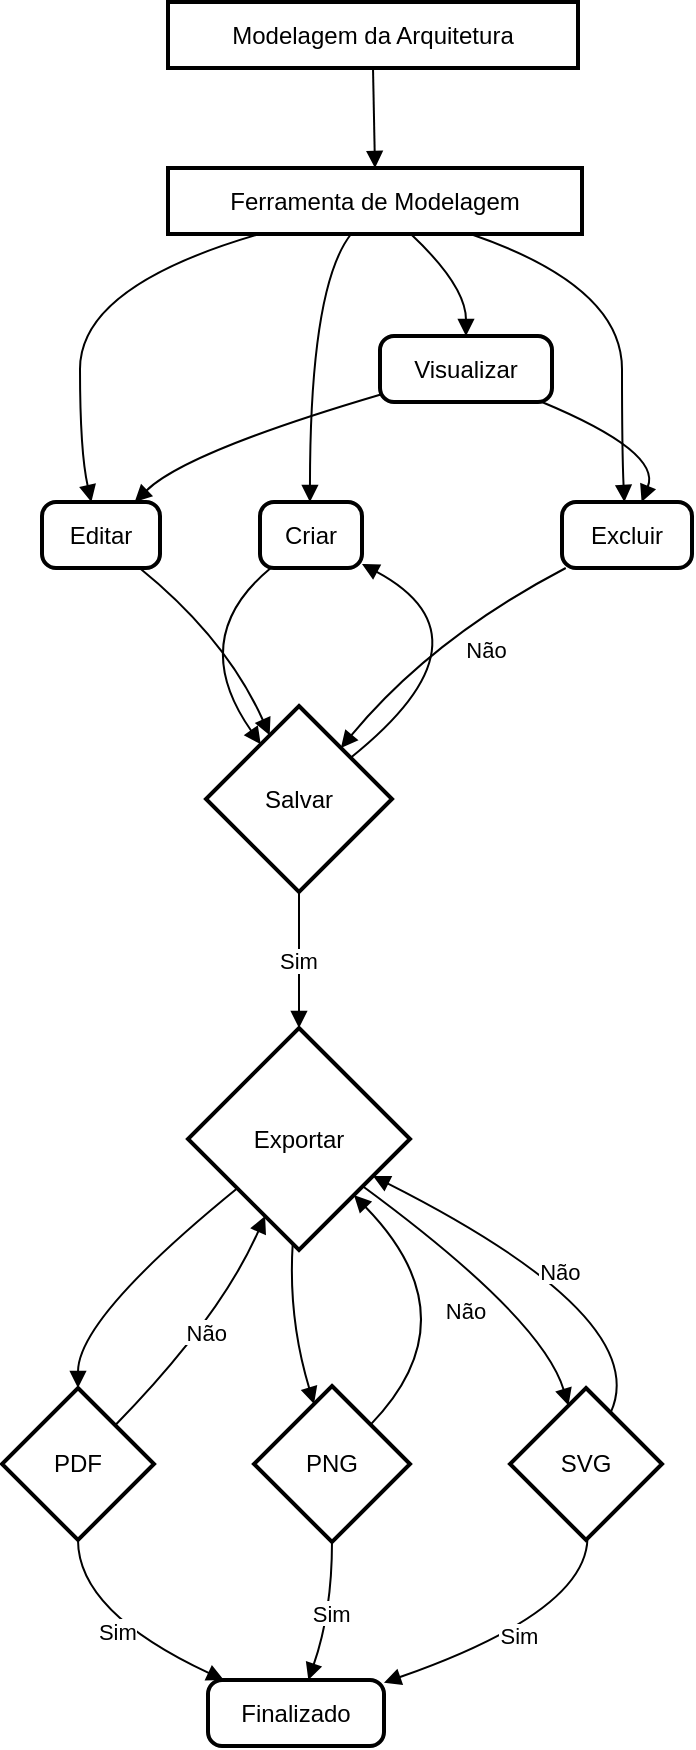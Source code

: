 <mxfile version="24.5.5" type="github">
  <diagram name="Página-1" id="Pk3rWDR9IbhghHE1BtO2">
    <mxGraphModel>
      <root>
        <mxCell id="0" />
        <mxCell id="1" parent="0" />
        <mxCell id="2" value="Modelagem da Arquitetura" style="whiteSpace=wrap;strokeWidth=2;" vertex="1" parent="1">
          <mxGeometry x="83" width="205" height="33" as="geometry" />
        </mxCell>
        <mxCell id="3" value="Ferramenta de Modelagem" style="whiteSpace=wrap;strokeWidth=2;" vertex="1" parent="1">
          <mxGeometry x="83" y="83" width="207" height="33" as="geometry" />
        </mxCell>
        <mxCell id="4" value="Criar" style="rounded=1;absoluteArcSize=1;arcSize=14;whiteSpace=wrap;strokeWidth=2;" vertex="1" parent="1">
          <mxGeometry x="129" y="250" width="51" height="33" as="geometry" />
        </mxCell>
        <mxCell id="5" value="Editar" style="rounded=1;absoluteArcSize=1;arcSize=14;whiteSpace=wrap;strokeWidth=2;" vertex="1" parent="1">
          <mxGeometry x="20" y="250" width="59" height="33" as="geometry" />
        </mxCell>
        <mxCell id="6" value="Excluir" style="rounded=1;absoluteArcSize=1;arcSize=14;whiteSpace=wrap;strokeWidth=2;" vertex="1" parent="1">
          <mxGeometry x="280" y="250" width="65" height="33" as="geometry" />
        </mxCell>
        <mxCell id="7" value="Visualizar" style="rounded=1;absoluteArcSize=1;arcSize=14;whiteSpace=wrap;strokeWidth=2;" vertex="1" parent="1">
          <mxGeometry x="189" y="167" width="86" height="33" as="geometry" />
        </mxCell>
        <mxCell id="8" value="Salvar" style="rhombus;strokeWidth=2;whiteSpace=wrap;" vertex="1" parent="1">
          <mxGeometry x="102" y="352" width="93" height="93" as="geometry" />
        </mxCell>
        <mxCell id="9" value="Exportar" style="rhombus;strokeWidth=2;whiteSpace=wrap;" vertex="1" parent="1">
          <mxGeometry x="93" y="513" width="111" height="111" as="geometry" />
        </mxCell>
        <mxCell id="10" value="PDF" style="rhombus;strokeWidth=2;whiteSpace=wrap;" vertex="1" parent="1">
          <mxGeometry y="693" width="76" height="76" as="geometry" />
        </mxCell>
        <mxCell id="11" value="PNG" style="rhombus;strokeWidth=2;whiteSpace=wrap;" vertex="1" parent="1">
          <mxGeometry x="126" y="692" width="78" height="78" as="geometry" />
        </mxCell>
        <mxCell id="12" value="SVG" style="rhombus;strokeWidth=2;whiteSpace=wrap;" vertex="1" parent="1">
          <mxGeometry x="254" y="693" width="76" height="76" as="geometry" />
        </mxCell>
        <mxCell id="13" value="Finalizado" style="rounded=1;absoluteArcSize=1;arcSize=14;whiteSpace=wrap;strokeWidth=2;" vertex="1" parent="1">
          <mxGeometry x="103" y="839" width="88" height="33" as="geometry" />
        </mxCell>
        <mxCell id="14" value="" style="curved=1;startArrow=none;endArrow=block;exitX=0.5;exitY=1.01;entryX=0.5;entryY=0.01;" edge="1" parent="1" source="2" target="3">
          <mxGeometry relative="1" as="geometry">
            <Array as="points" />
          </mxGeometry>
        </mxCell>
        <mxCell id="15" value="" style="curved=1;startArrow=none;endArrow=block;exitX=0.44;exitY=1.02;entryX=0.49;entryY=0.01;" edge="1" parent="1" source="3" target="4">
          <mxGeometry relative="1" as="geometry">
            <Array as="points">
              <mxPoint x="154" y="142" />
            </Array>
          </mxGeometry>
        </mxCell>
        <mxCell id="16" value="" style="curved=1;startArrow=none;endArrow=block;exitX=0.21;exitY=1.02;entryX=0.42;entryY=0.01;" edge="1" parent="1" source="3" target="5">
          <mxGeometry relative="1" as="geometry">
            <Array as="points">
              <mxPoint x="39" y="142" />
              <mxPoint x="39" y="225" />
            </Array>
          </mxGeometry>
        </mxCell>
        <mxCell id="17" value="" style="curved=1;startArrow=none;endArrow=block;exitX=0.74;exitY=1.02;entryX=0.48;entryY=0.01;" edge="1" parent="1" source="3" target="6">
          <mxGeometry relative="1" as="geometry">
            <Array as="points">
              <mxPoint x="310" y="142" />
              <mxPoint x="310" y="225" />
            </Array>
          </mxGeometry>
        </mxCell>
        <mxCell id="18" value="" style="curved=1;startArrow=none;endArrow=block;exitX=0.59;exitY=1.02;entryX=0.5;entryY=-0.01;" edge="1" parent="1" source="3" target="7">
          <mxGeometry relative="1" as="geometry">
            <Array as="points">
              <mxPoint x="232" y="142" />
            </Array>
          </mxGeometry>
        </mxCell>
        <mxCell id="19" value="" style="curved=1;startArrow=none;endArrow=block;exitX=0.09;exitY=1.02;entryX=0.15;entryY=0;" edge="1" parent="1" source="4" target="8">
          <mxGeometry relative="1" as="geometry">
            <Array as="points">
              <mxPoint x="92" y="318" />
            </Array>
          </mxGeometry>
        </mxCell>
        <mxCell id="20" value="Sim" style="curved=1;startArrow=none;endArrow=block;exitX=0.5;exitY=1;entryX=0.5;entryY=0;" edge="1" parent="1" source="8" target="9">
          <mxGeometry relative="1" as="geometry">
            <Array as="points" />
          </mxGeometry>
        </mxCell>
        <mxCell id="21" value="Não" style="curved=1;startArrow=none;endArrow=block;exitX=1;exitY=0.1;entryX=0.99;entryY=0.93;" edge="1" parent="1" source="8" target="4">
          <mxGeometry relative="1" as="geometry">
            <Array as="points">
              <mxPoint x="249" y="318" />
            </Array>
          </mxGeometry>
        </mxCell>
        <mxCell id="22" value="" style="curved=1;startArrow=none;endArrow=block;exitX=0;exitY=0.9;entryX=0.5;entryY=0;" edge="1" parent="1" source="9" target="10">
          <mxGeometry relative="1" as="geometry">
            <Array as="points">
              <mxPoint x="38" y="658" />
            </Array>
          </mxGeometry>
        </mxCell>
        <mxCell id="23" value="" style="curved=1;startArrow=none;endArrow=block;exitX=0.47;exitY=1;entryX=0.35;entryY=0;" edge="1" parent="1" source="9" target="11">
          <mxGeometry relative="1" as="geometry">
            <Array as="points">
              <mxPoint x="143" y="658" />
            </Array>
          </mxGeometry>
        </mxCell>
        <mxCell id="24" value="" style="curved=1;startArrow=none;endArrow=block;exitX=1;exitY=0.87;entryX=0.35;entryY=0;" edge="1" parent="1" source="9" target="12">
          <mxGeometry relative="1" as="geometry">
            <Array as="points">
              <mxPoint x="270" y="658" />
            </Array>
          </mxGeometry>
        </mxCell>
        <mxCell id="25" value="Sim" style="curved=1;startArrow=none;endArrow=block;exitX=0.5;exitY=1;entryX=0.09;entryY=0;" edge="1" parent="1" source="10" target="13">
          <mxGeometry relative="1" as="geometry">
            <Array as="points">
              <mxPoint x="38" y="805" />
            </Array>
          </mxGeometry>
        </mxCell>
        <mxCell id="26" value="Não" style="curved=1;startArrow=none;endArrow=block;exitX=0.98;exitY=0;entryX=0.28;entryY=1;" edge="1" parent="1" source="10" target="9">
          <mxGeometry relative="1" as="geometry">
            <Array as="points">
              <mxPoint x="109" y="658" />
            </Array>
          </mxGeometry>
        </mxCell>
        <mxCell id="27" value="Sim" style="curved=1;startArrow=none;endArrow=block;exitX=0.5;exitY=1.01;entryX=0.57;entryY=0;" edge="1" parent="1" source="11" target="13">
          <mxGeometry relative="1" as="geometry">
            <Array as="points">
              <mxPoint x="165" y="805" />
            </Array>
          </mxGeometry>
        </mxCell>
        <mxCell id="28" value="Não" style="curved=1;startArrow=none;endArrow=block;exitX=0.99;exitY=0;entryX=0.99;entryY=1;" edge="1" parent="1" source="11" target="9">
          <mxGeometry relative="1" as="geometry">
            <Array as="points">
              <mxPoint x="236" y="658" />
            </Array>
          </mxGeometry>
        </mxCell>
        <mxCell id="29" value="Sim" style="curved=1;startArrow=none;endArrow=block;exitX=0.51;exitY=1.01;entryX=1;entryY=0.04;" edge="1" parent="1" source="12" target="13">
          <mxGeometry relative="1" as="geometry">
            <Array as="points">
              <mxPoint x="292" y="805" />
            </Array>
          </mxGeometry>
        </mxCell>
        <mxCell id="30" value="Não" style="curved=1;startArrow=none;endArrow=block;exitX=0.74;exitY=0;entryX=1;entryY=0.75;" edge="1" parent="1" source="12" target="9">
          <mxGeometry relative="1" as="geometry">
            <Array as="points">
              <mxPoint x="326" y="658" />
            </Array>
          </mxGeometry>
        </mxCell>
        <mxCell id="31" value="" style="curved=1;startArrow=none;endArrow=block;exitX=0.84;exitY=1.02;entryX=0.27;entryY=0;" edge="1" parent="1" source="5" target="8">
          <mxGeometry relative="1" as="geometry">
            <Array as="points">
              <mxPoint x="112" y="318" />
            </Array>
          </mxGeometry>
        </mxCell>
        <mxCell id="32" value="" style="curved=1;startArrow=none;endArrow=block;exitX=0.01;exitY=1.02;entryX=0.91;entryY=0;" edge="1" parent="1" source="6" target="8">
          <mxGeometry relative="1" as="geometry">
            <Array as="points">
              <mxPoint x="215" y="318" />
            </Array>
          </mxGeometry>
        </mxCell>
        <mxCell id="33" value="" style="curved=1;startArrow=none;endArrow=block;exitX=0;exitY=0.89;entryX=0.78;entryY=0.01;" edge="1" parent="1" source="7" target="5">
          <mxGeometry relative="1" as="geometry">
            <Array as="points">
              <mxPoint x="92" y="225" />
            </Array>
          </mxGeometry>
        </mxCell>
        <mxCell id="34" value="" style="curved=1;startArrow=none;endArrow=block;exitX=0.95;exitY=1.01;entryX=0.61;entryY=0.01;" edge="1" parent="1" source="7" target="6">
          <mxGeometry relative="1" as="geometry">
            <Array as="points">
              <mxPoint x="330" y="225" />
            </Array>
          </mxGeometry>
        </mxCell>
      </root>
    </mxGraphModel>
  </diagram>
</mxfile>
